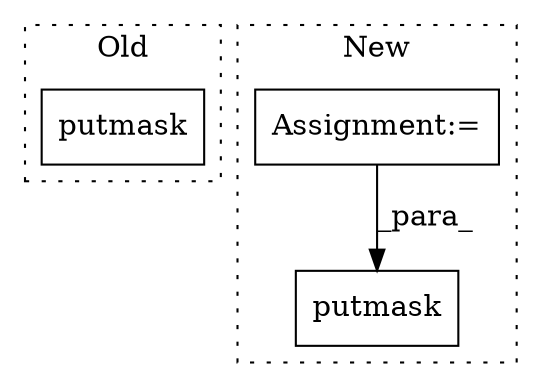 digraph G {
subgraph cluster0 {
1 [label="putmask" a="32" s="828,863" l="8,1" shape="box"];
label = "Old";
style="dotted";
}
subgraph cluster1 {
2 [label="putmask" a="32" s="850,863" l="8,1" shape="box"];
3 [label="Assignment:=" a="7" s="776" l="1" shape="box"];
label = "New";
style="dotted";
}
3 -> 2 [label="_para_"];
}